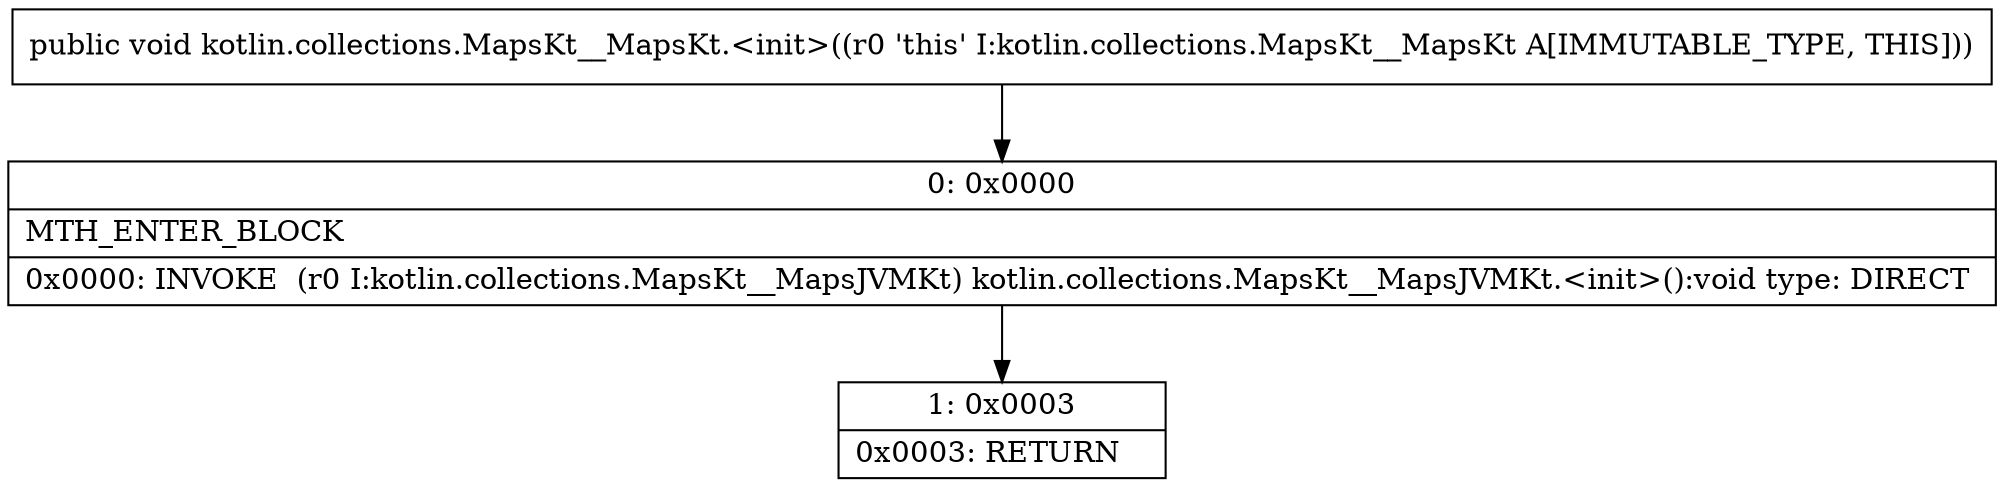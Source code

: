 digraph "CFG forkotlin.collections.MapsKt__MapsKt.\<init\>()V" {
Node_0 [shape=record,label="{0\:\ 0x0000|MTH_ENTER_BLOCK\l|0x0000: INVOKE  (r0 I:kotlin.collections.MapsKt__MapsJVMKt) kotlin.collections.MapsKt__MapsJVMKt.\<init\>():void type: DIRECT \l}"];
Node_1 [shape=record,label="{1\:\ 0x0003|0x0003: RETURN   \l}"];
MethodNode[shape=record,label="{public void kotlin.collections.MapsKt__MapsKt.\<init\>((r0 'this' I:kotlin.collections.MapsKt__MapsKt A[IMMUTABLE_TYPE, THIS])) }"];
MethodNode -> Node_0;
Node_0 -> Node_1;
}

